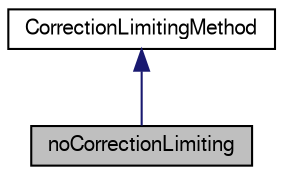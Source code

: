 digraph "noCorrectionLimiting"
{
  bgcolor="transparent";
  edge [fontname="FreeSans",fontsize="10",labelfontname="FreeSans",labelfontsize="10"];
  node [fontname="FreeSans",fontsize="10",shape=record];
  Node1 [label="noCorrectionLimiting",height=0.2,width=0.4,color="black", fillcolor="grey75", style="filled" fontcolor="black"];
  Node2 -> Node1 [dir="back",color="midnightblue",fontsize="10",style="solid",fontname="FreeSans"];
  Node2 [label="CorrectionLimitingMethod",height=0.2,width=0.4,color="black",URL="$a00391.html",tooltip="Base class for correction limiting methods. "];
}

